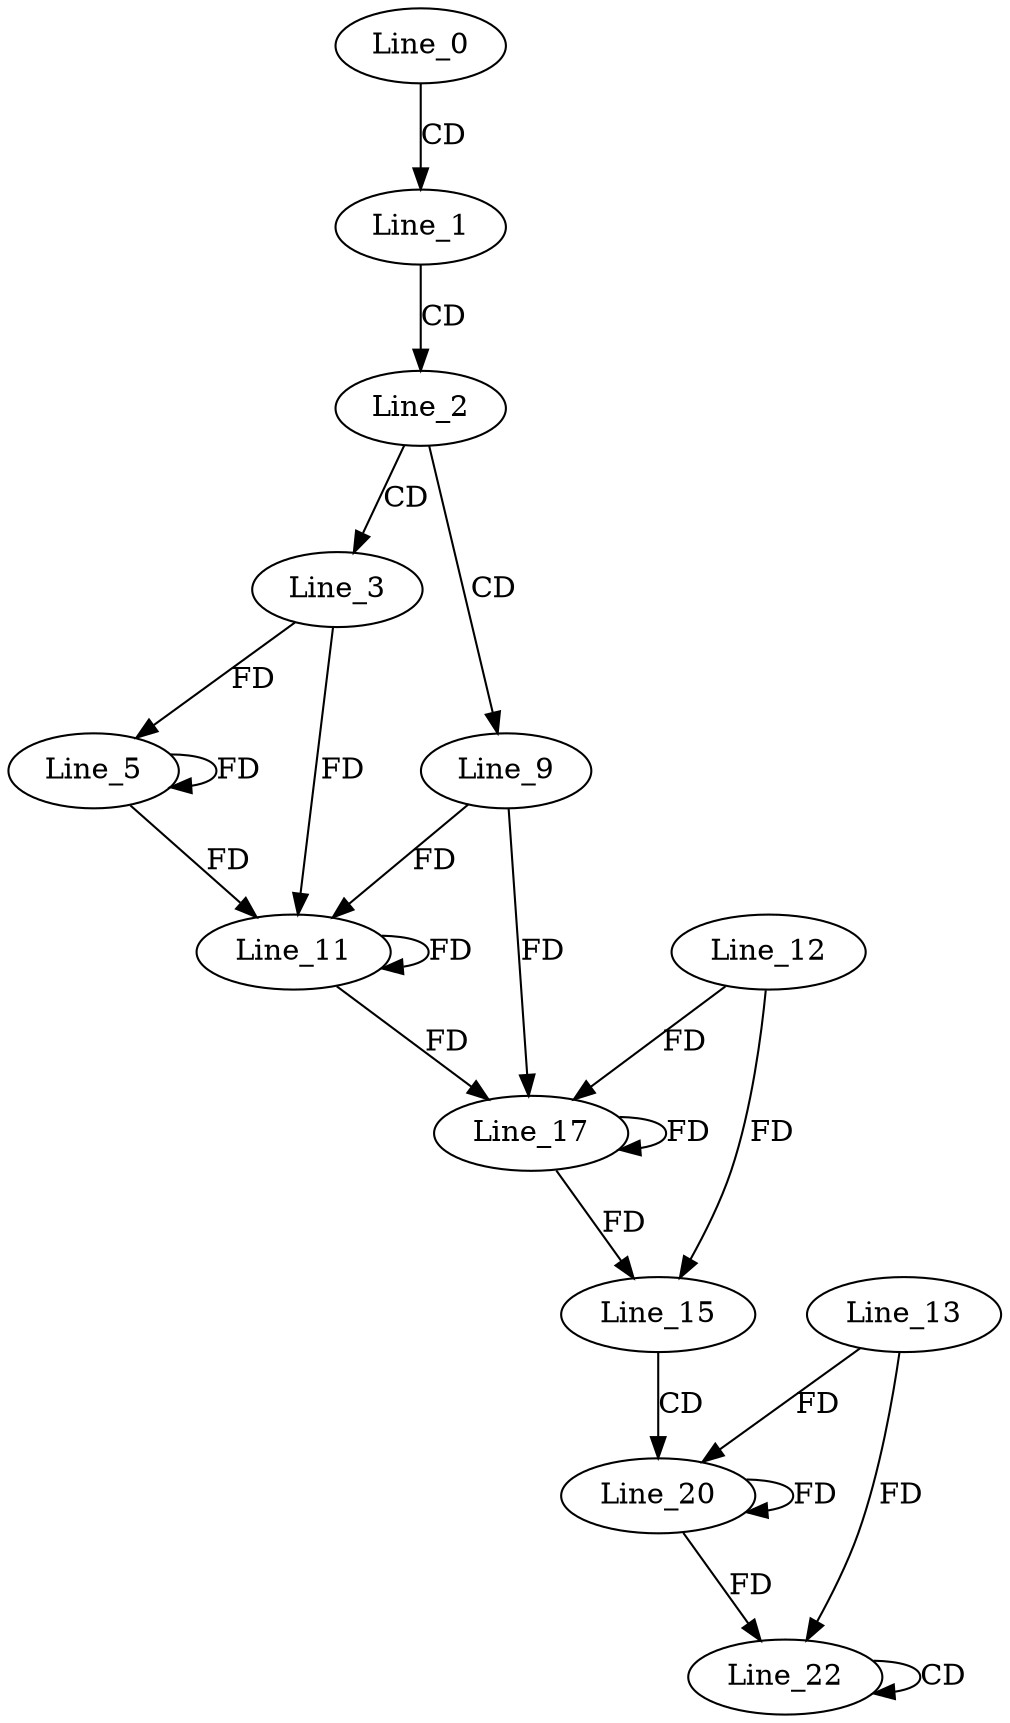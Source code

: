digraph G {
  Line_0;
  Line_1;
  Line_2;
  Line_3;
  Line_5;
  Line_9;
  Line_11;
  Line_11;
  Line_12;
  Line_15;
  Line_17;
  Line_17;
  Line_20;
  Line_13;
  Line_22;
  Line_22;
  Line_22;
  Line_22;
  Line_0 -> Line_1 [ label="CD" ];
  Line_1 -> Line_2 [ label="CD" ];
  Line_2 -> Line_3 [ label="CD" ];
  Line_3 -> Line_5 [ label="FD" ];
  Line_5 -> Line_5 [ label="FD" ];
  Line_2 -> Line_9 [ label="CD" ];
  Line_9 -> Line_11 [ label="FD" ];
  Line_11 -> Line_11 [ label="FD" ];
  Line_3 -> Line_11 [ label="FD" ];
  Line_5 -> Line_11 [ label="FD" ];
  Line_12 -> Line_15 [ label="FD" ];
  Line_17 -> Line_17 [ label="FD" ];
  Line_12 -> Line_17 [ label="FD" ];
  Line_9 -> Line_17 [ label="FD" ];
  Line_11 -> Line_17 [ label="FD" ];
  Line_15 -> Line_20 [ label="CD" ];
  Line_20 -> Line_20 [ label="FD" ];
  Line_13 -> Line_20 [ label="FD" ];
  Line_22 -> Line_22 [ label="CD" ];
  Line_20 -> Line_22 [ label="FD" ];
  Line_13 -> Line_22 [ label="FD" ];
  Line_17 -> Line_15 [ label="FD" ];
}

